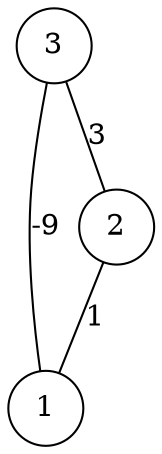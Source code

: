 graph { 
	 fontname="Helvetica,Arial,sans-serif" 
	 node [shape = circle]; 
	 3 -- 1 [label = "-9"];
	 3 -- 2 [label = "3"];
	 2 -- 1 [label = "1"];
	 1;
	 2;
	 3;
}
